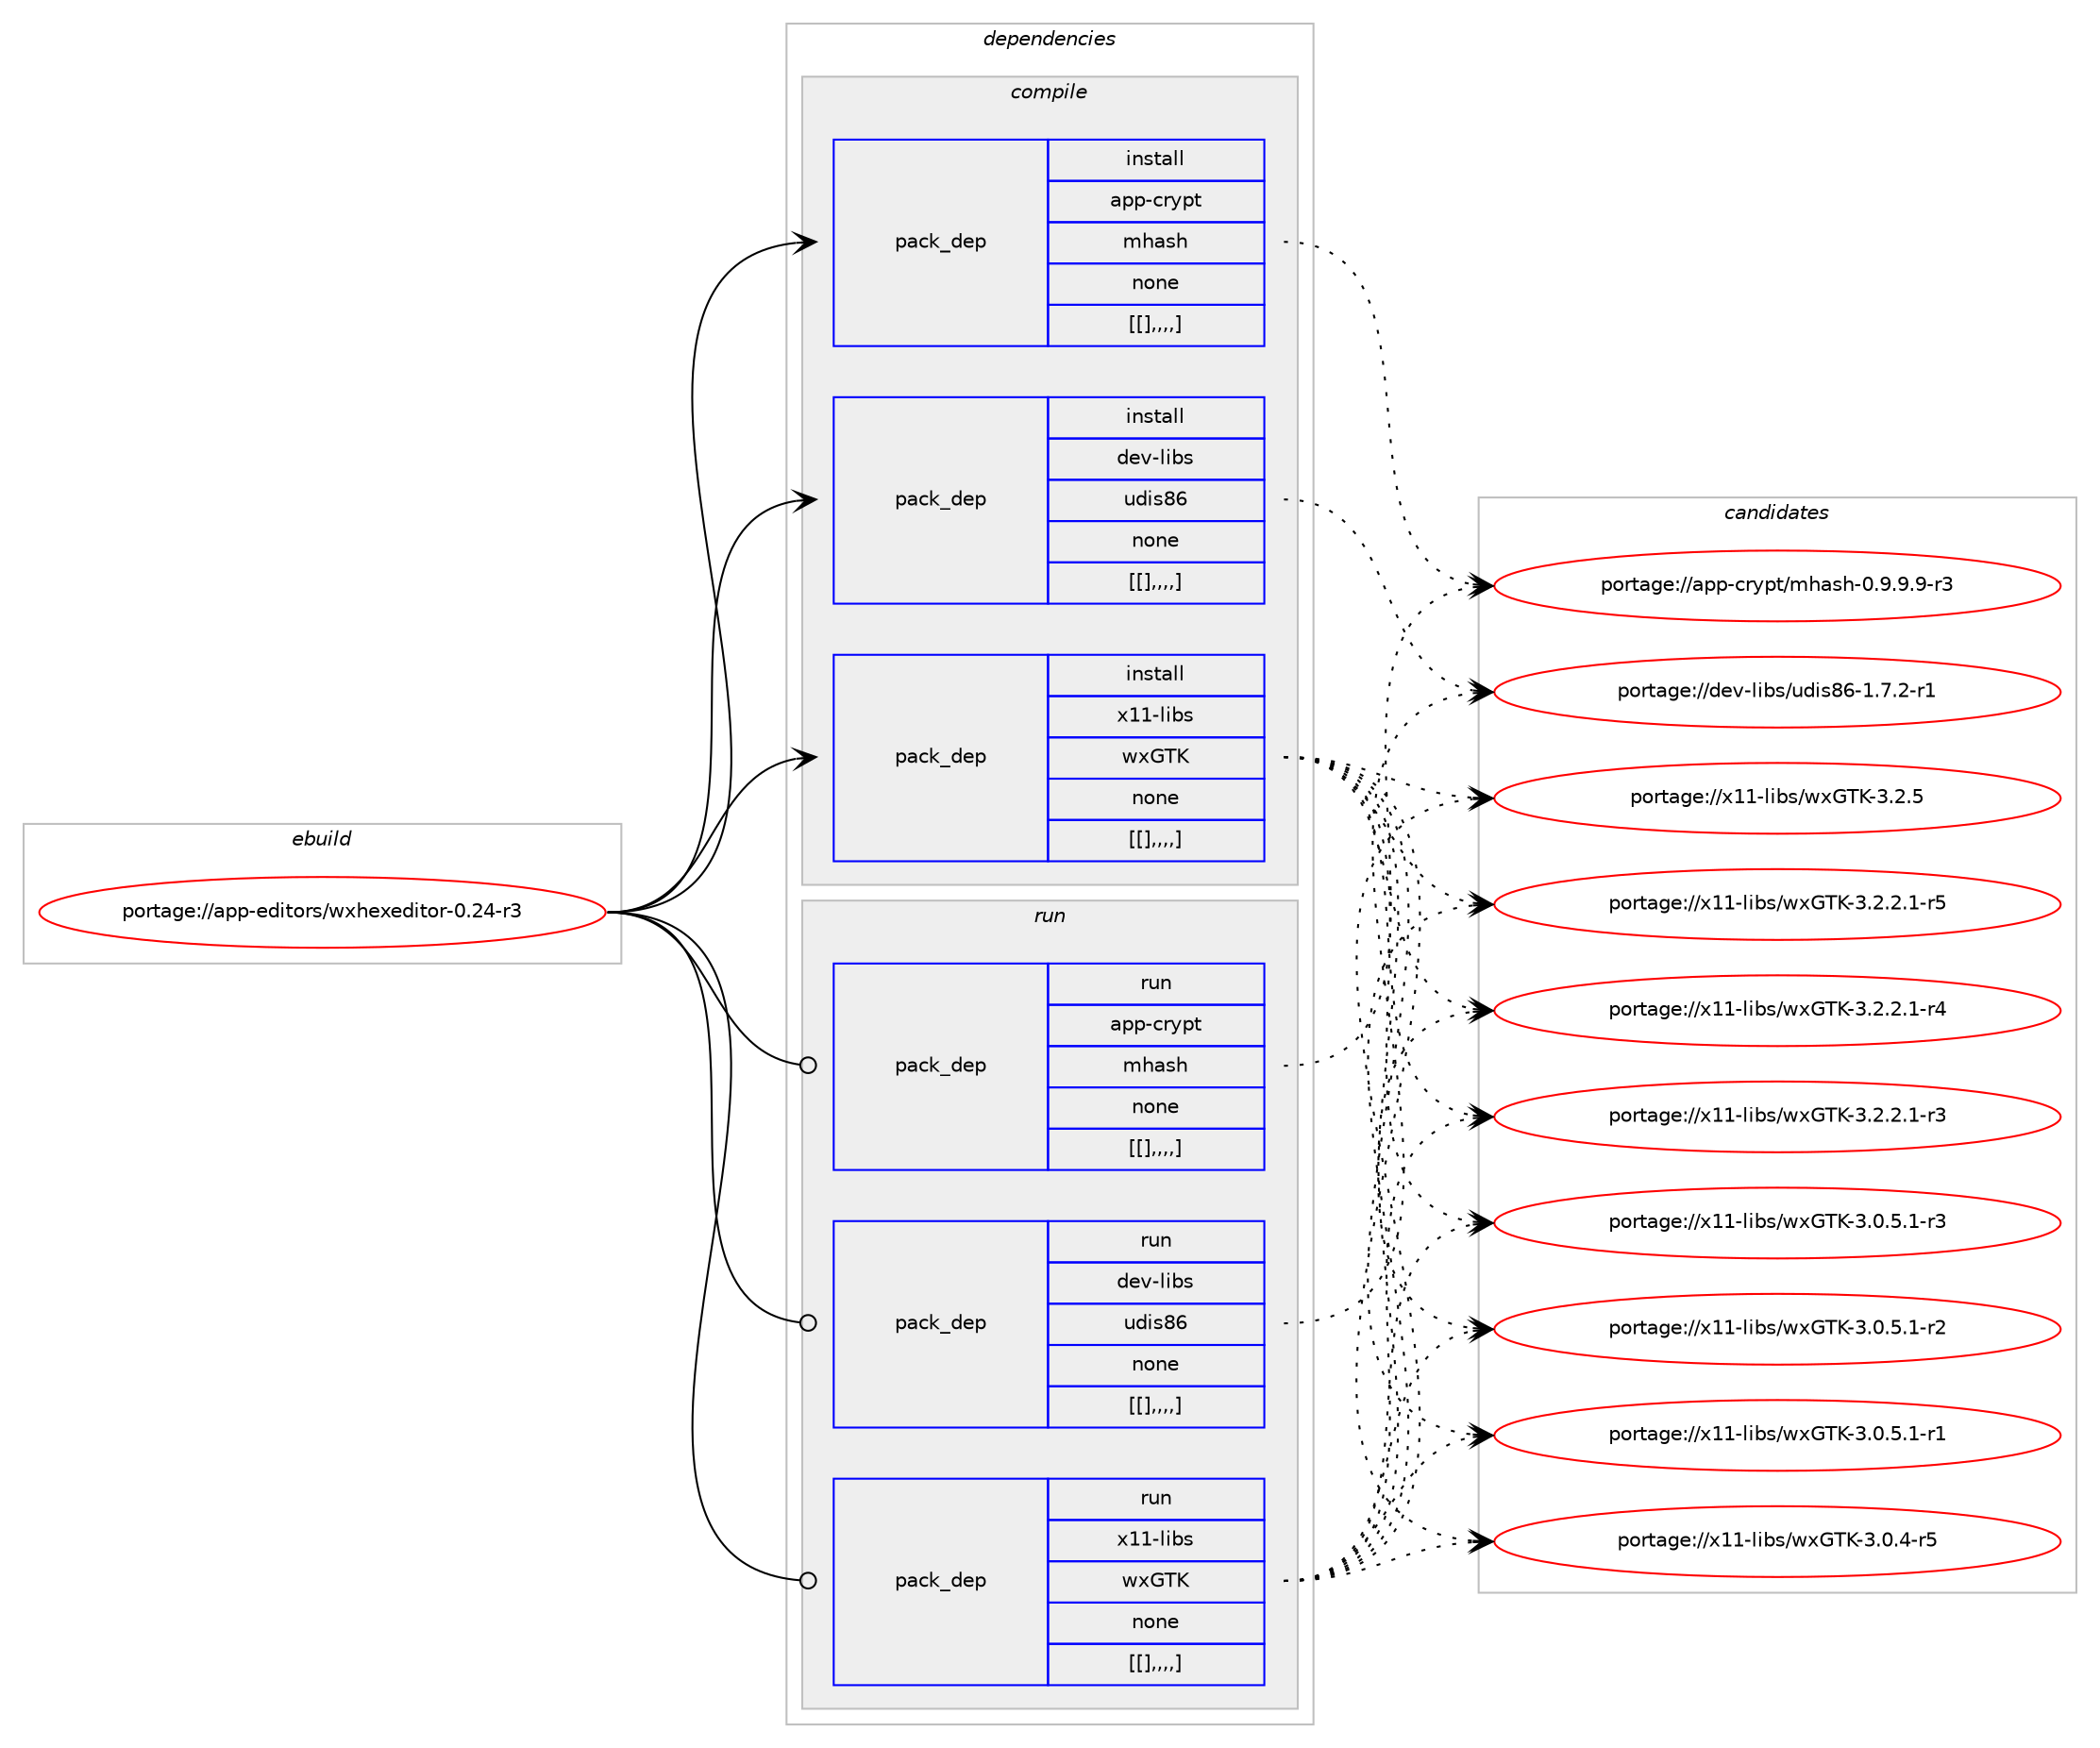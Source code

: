 digraph prolog {

# *************
# Graph options
# *************

newrank=true;
concentrate=true;
compound=true;
graph [rankdir=LR,fontname=Helvetica,fontsize=10,ranksep=1.5];#, ranksep=2.5, nodesep=0.2];
edge  [arrowhead=vee];
node  [fontname=Helvetica,fontsize=10];

# **********
# The ebuild
# **********

subgraph cluster_leftcol {
color=gray;
label=<<i>ebuild</i>>;
id [label="portage://app-editors/wxhexeditor-0.24-r3", color=red, width=4, href="../app-editors/wxhexeditor-0.24-r3.svg"];
}

# ****************
# The dependencies
# ****************

subgraph cluster_midcol {
color=gray;
label=<<i>dependencies</i>>;
subgraph cluster_compile {
fillcolor="#eeeeee";
style=filled;
label=<<i>compile</i>>;
subgraph pack15689 {
dependency21993 [label=<<TABLE BORDER="0" CELLBORDER="1" CELLSPACING="0" CELLPADDING="4" WIDTH="220"><TR><TD ROWSPAN="6" CELLPADDING="30">pack_dep</TD></TR><TR><TD WIDTH="110">install</TD></TR><TR><TD>app-crypt</TD></TR><TR><TD>mhash</TD></TR><TR><TD>none</TD></TR><TR><TD>[[],,,,]</TD></TR></TABLE>>, shape=none, color=blue];
}
id:e -> dependency21993:w [weight=20,style="solid",arrowhead="vee"];
subgraph pack15690 {
dependency21994 [label=<<TABLE BORDER="0" CELLBORDER="1" CELLSPACING="0" CELLPADDING="4" WIDTH="220"><TR><TD ROWSPAN="6" CELLPADDING="30">pack_dep</TD></TR><TR><TD WIDTH="110">install</TD></TR><TR><TD>dev-libs</TD></TR><TR><TD>udis86</TD></TR><TR><TD>none</TD></TR><TR><TD>[[],,,,]</TD></TR></TABLE>>, shape=none, color=blue];
}
id:e -> dependency21994:w [weight=20,style="solid",arrowhead="vee"];
subgraph pack15691 {
dependency21995 [label=<<TABLE BORDER="0" CELLBORDER="1" CELLSPACING="0" CELLPADDING="4" WIDTH="220"><TR><TD ROWSPAN="6" CELLPADDING="30">pack_dep</TD></TR><TR><TD WIDTH="110">install</TD></TR><TR><TD>x11-libs</TD></TR><TR><TD>wxGTK</TD></TR><TR><TD>none</TD></TR><TR><TD>[[],,,,]</TD></TR></TABLE>>, shape=none, color=blue];
}
id:e -> dependency21995:w [weight=20,style="solid",arrowhead="vee"];
}
subgraph cluster_compileandrun {
fillcolor="#eeeeee";
style=filled;
label=<<i>compile and run</i>>;
}
subgraph cluster_run {
fillcolor="#eeeeee";
style=filled;
label=<<i>run</i>>;
subgraph pack15692 {
dependency21996 [label=<<TABLE BORDER="0" CELLBORDER="1" CELLSPACING="0" CELLPADDING="4" WIDTH="220"><TR><TD ROWSPAN="6" CELLPADDING="30">pack_dep</TD></TR><TR><TD WIDTH="110">run</TD></TR><TR><TD>app-crypt</TD></TR><TR><TD>mhash</TD></TR><TR><TD>none</TD></TR><TR><TD>[[],,,,]</TD></TR></TABLE>>, shape=none, color=blue];
}
id:e -> dependency21996:w [weight=20,style="solid",arrowhead="odot"];
subgraph pack15693 {
dependency21997 [label=<<TABLE BORDER="0" CELLBORDER="1" CELLSPACING="0" CELLPADDING="4" WIDTH="220"><TR><TD ROWSPAN="6" CELLPADDING="30">pack_dep</TD></TR><TR><TD WIDTH="110">run</TD></TR><TR><TD>dev-libs</TD></TR><TR><TD>udis86</TD></TR><TR><TD>none</TD></TR><TR><TD>[[],,,,]</TD></TR></TABLE>>, shape=none, color=blue];
}
id:e -> dependency21997:w [weight=20,style="solid",arrowhead="odot"];
subgraph pack15694 {
dependency21998 [label=<<TABLE BORDER="0" CELLBORDER="1" CELLSPACING="0" CELLPADDING="4" WIDTH="220"><TR><TD ROWSPAN="6" CELLPADDING="30">pack_dep</TD></TR><TR><TD WIDTH="110">run</TD></TR><TR><TD>x11-libs</TD></TR><TR><TD>wxGTK</TD></TR><TR><TD>none</TD></TR><TR><TD>[[],,,,]</TD></TR></TABLE>>, shape=none, color=blue];
}
id:e -> dependency21998:w [weight=20,style="solid",arrowhead="odot"];
}
}

# **************
# The candidates
# **************

subgraph cluster_choices {
rank=same;
color=gray;
label=<<i>candidates</i>>;

subgraph choice15689 {
color=black;
nodesep=1;
choice971121124599114121112116471091049711510445484657465746574511451 [label="portage://app-crypt/mhash-0.9.9.9-r3", color=red, width=4,href="../app-crypt/mhash-0.9.9.9-r3.svg"];
dependency21993:e -> choice971121124599114121112116471091049711510445484657465746574511451:w [style=dotted,weight="100"];
}
subgraph choice15690 {
color=black;
nodesep=1;
choice10010111845108105981154711710010511556544549465546504511449 [label="portage://dev-libs/udis86-1.7.2-r1", color=red, width=4,href="../dev-libs/udis86-1.7.2-r1.svg"];
dependency21994:e -> choice10010111845108105981154711710010511556544549465546504511449:w [style=dotted,weight="100"];
}
subgraph choice15691 {
color=black;
nodesep=1;
choice1204949451081059811547119120718475455146504653 [label="portage://x11-libs/wxGTK-3.2.5", color=red, width=4,href="../x11-libs/wxGTK-3.2.5.svg"];
choice120494945108105981154711912071847545514650465046494511453 [label="portage://x11-libs/wxGTK-3.2.2.1-r5", color=red, width=4,href="../x11-libs/wxGTK-3.2.2.1-r5.svg"];
choice120494945108105981154711912071847545514650465046494511452 [label="portage://x11-libs/wxGTK-3.2.2.1-r4", color=red, width=4,href="../x11-libs/wxGTK-3.2.2.1-r4.svg"];
choice120494945108105981154711912071847545514650465046494511451 [label="portage://x11-libs/wxGTK-3.2.2.1-r3", color=red, width=4,href="../x11-libs/wxGTK-3.2.2.1-r3.svg"];
choice120494945108105981154711912071847545514648465346494511451 [label="portage://x11-libs/wxGTK-3.0.5.1-r3", color=red, width=4,href="../x11-libs/wxGTK-3.0.5.1-r3.svg"];
choice120494945108105981154711912071847545514648465346494511450 [label="portage://x11-libs/wxGTK-3.0.5.1-r2", color=red, width=4,href="../x11-libs/wxGTK-3.0.5.1-r2.svg"];
choice120494945108105981154711912071847545514648465346494511449 [label="portage://x11-libs/wxGTK-3.0.5.1-r1", color=red, width=4,href="../x11-libs/wxGTK-3.0.5.1-r1.svg"];
choice12049494510810598115471191207184754551464846524511453 [label="portage://x11-libs/wxGTK-3.0.4-r5", color=red, width=4,href="../x11-libs/wxGTK-3.0.4-r5.svg"];
dependency21995:e -> choice1204949451081059811547119120718475455146504653:w [style=dotted,weight="100"];
dependency21995:e -> choice120494945108105981154711912071847545514650465046494511453:w [style=dotted,weight="100"];
dependency21995:e -> choice120494945108105981154711912071847545514650465046494511452:w [style=dotted,weight="100"];
dependency21995:e -> choice120494945108105981154711912071847545514650465046494511451:w [style=dotted,weight="100"];
dependency21995:e -> choice120494945108105981154711912071847545514648465346494511451:w [style=dotted,weight="100"];
dependency21995:e -> choice120494945108105981154711912071847545514648465346494511450:w [style=dotted,weight="100"];
dependency21995:e -> choice120494945108105981154711912071847545514648465346494511449:w [style=dotted,weight="100"];
dependency21995:e -> choice12049494510810598115471191207184754551464846524511453:w [style=dotted,weight="100"];
}
subgraph choice15692 {
color=black;
nodesep=1;
choice971121124599114121112116471091049711510445484657465746574511451 [label="portage://app-crypt/mhash-0.9.9.9-r3", color=red, width=4,href="../app-crypt/mhash-0.9.9.9-r3.svg"];
dependency21996:e -> choice971121124599114121112116471091049711510445484657465746574511451:w [style=dotted,weight="100"];
}
subgraph choice15693 {
color=black;
nodesep=1;
choice10010111845108105981154711710010511556544549465546504511449 [label="portage://dev-libs/udis86-1.7.2-r1", color=red, width=4,href="../dev-libs/udis86-1.7.2-r1.svg"];
dependency21997:e -> choice10010111845108105981154711710010511556544549465546504511449:w [style=dotted,weight="100"];
}
subgraph choice15694 {
color=black;
nodesep=1;
choice1204949451081059811547119120718475455146504653 [label="portage://x11-libs/wxGTK-3.2.5", color=red, width=4,href="../x11-libs/wxGTK-3.2.5.svg"];
choice120494945108105981154711912071847545514650465046494511453 [label="portage://x11-libs/wxGTK-3.2.2.1-r5", color=red, width=4,href="../x11-libs/wxGTK-3.2.2.1-r5.svg"];
choice120494945108105981154711912071847545514650465046494511452 [label="portage://x11-libs/wxGTK-3.2.2.1-r4", color=red, width=4,href="../x11-libs/wxGTK-3.2.2.1-r4.svg"];
choice120494945108105981154711912071847545514650465046494511451 [label="portage://x11-libs/wxGTK-3.2.2.1-r3", color=red, width=4,href="../x11-libs/wxGTK-3.2.2.1-r3.svg"];
choice120494945108105981154711912071847545514648465346494511451 [label="portage://x11-libs/wxGTK-3.0.5.1-r3", color=red, width=4,href="../x11-libs/wxGTK-3.0.5.1-r3.svg"];
choice120494945108105981154711912071847545514648465346494511450 [label="portage://x11-libs/wxGTK-3.0.5.1-r2", color=red, width=4,href="../x11-libs/wxGTK-3.0.5.1-r2.svg"];
choice120494945108105981154711912071847545514648465346494511449 [label="portage://x11-libs/wxGTK-3.0.5.1-r1", color=red, width=4,href="../x11-libs/wxGTK-3.0.5.1-r1.svg"];
choice12049494510810598115471191207184754551464846524511453 [label="portage://x11-libs/wxGTK-3.0.4-r5", color=red, width=4,href="../x11-libs/wxGTK-3.0.4-r5.svg"];
dependency21998:e -> choice1204949451081059811547119120718475455146504653:w [style=dotted,weight="100"];
dependency21998:e -> choice120494945108105981154711912071847545514650465046494511453:w [style=dotted,weight="100"];
dependency21998:e -> choice120494945108105981154711912071847545514650465046494511452:w [style=dotted,weight="100"];
dependency21998:e -> choice120494945108105981154711912071847545514650465046494511451:w [style=dotted,weight="100"];
dependency21998:e -> choice120494945108105981154711912071847545514648465346494511451:w [style=dotted,weight="100"];
dependency21998:e -> choice120494945108105981154711912071847545514648465346494511450:w [style=dotted,weight="100"];
dependency21998:e -> choice120494945108105981154711912071847545514648465346494511449:w [style=dotted,weight="100"];
dependency21998:e -> choice12049494510810598115471191207184754551464846524511453:w [style=dotted,weight="100"];
}
}

}
